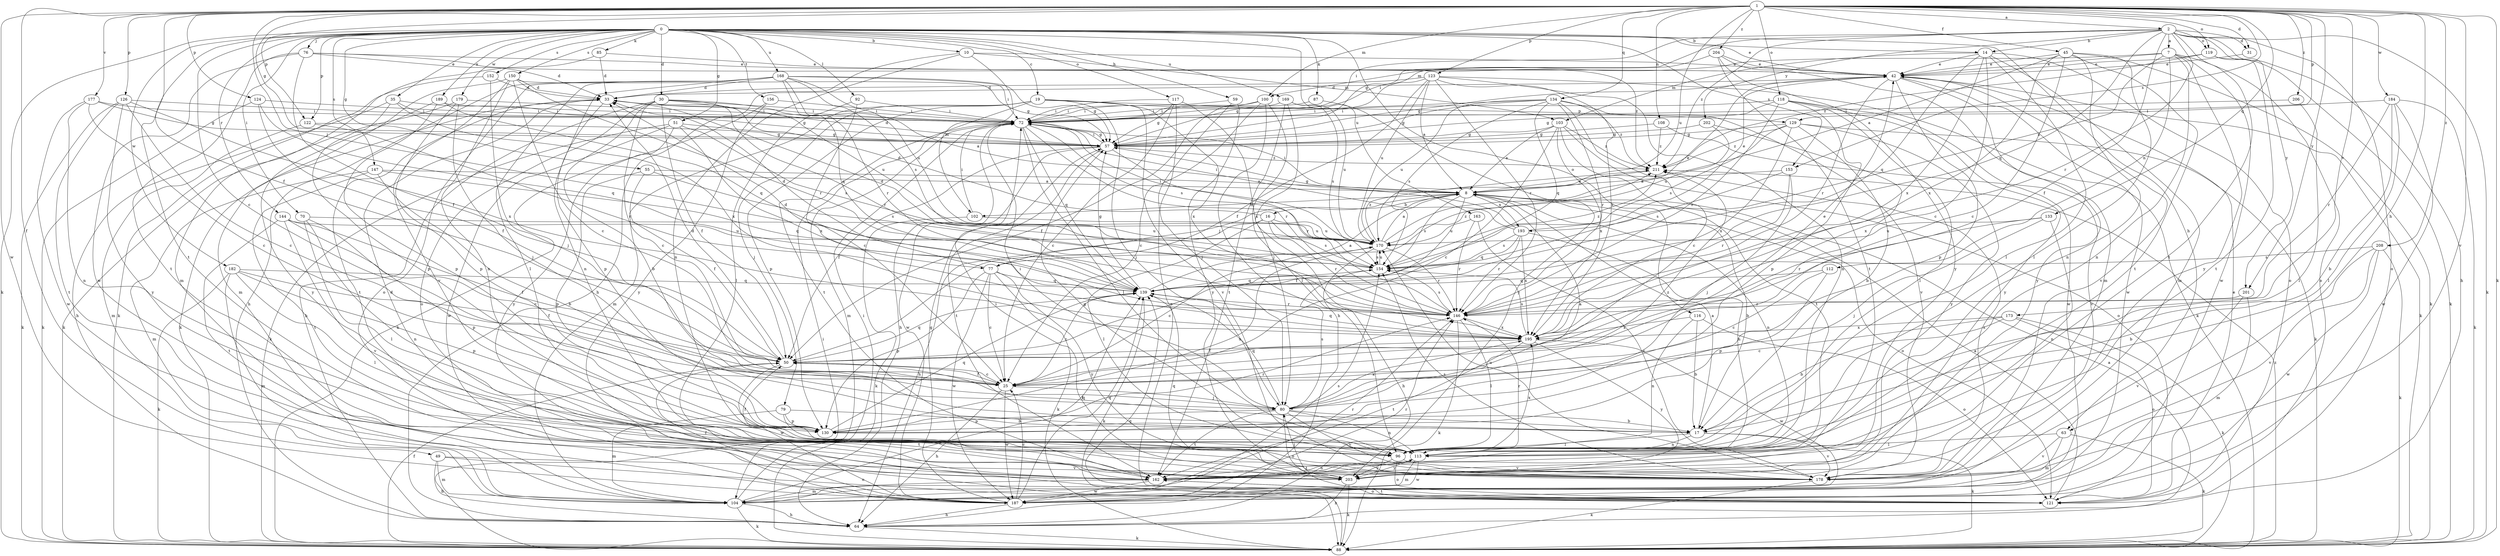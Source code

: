 strict digraph  {
0;
1;
2;
7;
8;
10;
14;
16;
17;
19;
25;
30;
31;
33;
35;
42;
45;
49;
50;
51;
55;
57;
59;
63;
64;
70;
72;
76;
77;
79;
80;
85;
87;
88;
92;
96;
100;
102;
103;
104;
108;
112;
113;
116;
117;
118;
119;
121;
122;
123;
124;
126;
129;
130;
133;
134;
139;
144;
146;
147;
150;
152;
153;
154;
156;
162;
163;
168;
169;
170;
173;
177;
178;
179;
182;
184;
187;
189;
193;
195;
201;
202;
203;
204;
206;
208;
211;
0 -> 10  [label=b];
0 -> 14  [label=b];
0 -> 19  [label=c];
0 -> 25  [label=c];
0 -> 30  [label=d];
0 -> 35  [label=e];
0 -> 42  [label=e];
0 -> 51  [label=g];
0 -> 55  [label=g];
0 -> 59  [label=h];
0 -> 63  [label=h];
0 -> 70  [label=i];
0 -> 76  [label=j];
0 -> 85  [label=k];
0 -> 87  [label=k];
0 -> 88  [label=k];
0 -> 92  [label=l];
0 -> 116  [label=o];
0 -> 117  [label=o];
0 -> 122  [label=p];
0 -> 144  [label=r];
0 -> 147  [label=s];
0 -> 150  [label=s];
0 -> 152  [label=s];
0 -> 153  [label=s];
0 -> 156  [label=t];
0 -> 162  [label=t];
0 -> 163  [label=u];
0 -> 168  [label=u];
0 -> 169  [label=u];
0 -> 179  [label=w];
0 -> 182  [label=w];
0 -> 189  [label=x];
1 -> 2  [label=a];
1 -> 31  [label=d];
1 -> 45  [label=f];
1 -> 49  [label=f];
1 -> 50  [label=f];
1 -> 57  [label=g];
1 -> 63  [label=h];
1 -> 77  [label=j];
1 -> 88  [label=k];
1 -> 100  [label=m];
1 -> 108  [label=n];
1 -> 118  [label=o];
1 -> 119  [label=o];
1 -> 122  [label=p];
1 -> 123  [label=p];
1 -> 124  [label=p];
1 -> 126  [label=p];
1 -> 129  [label=p];
1 -> 133  [label=q];
1 -> 134  [label=q];
1 -> 153  [label=s];
1 -> 170  [label=u];
1 -> 173  [label=v];
1 -> 177  [label=v];
1 -> 178  [label=v];
1 -> 184  [label=w];
1 -> 187  [label=w];
1 -> 201  [label=y];
1 -> 204  [label=z];
1 -> 206  [label=z];
1 -> 208  [label=z];
2 -> 7  [label=a];
2 -> 14  [label=b];
2 -> 31  [label=d];
2 -> 50  [label=f];
2 -> 57  [label=g];
2 -> 64  [label=h];
2 -> 72  [label=i];
2 -> 88  [label=k];
2 -> 119  [label=o];
2 -> 121  [label=o];
2 -> 139  [label=q];
2 -> 146  [label=r];
2 -> 162  [label=t];
2 -> 201  [label=y];
2 -> 202  [label=y];
2 -> 211  [label=z];
7 -> 42  [label=e];
7 -> 100  [label=m];
7 -> 112  [label=n];
7 -> 113  [label=n];
7 -> 121  [label=o];
7 -> 187  [label=w];
7 -> 193  [label=x];
7 -> 203  [label=y];
8 -> 16  [label=b];
8 -> 17  [label=b];
8 -> 50  [label=f];
8 -> 72  [label=i];
8 -> 77  [label=j];
8 -> 102  [label=m];
8 -> 113  [label=n];
8 -> 121  [label=o];
8 -> 154  [label=s];
8 -> 193  [label=x];
10 -> 42  [label=e];
10 -> 64  [label=h];
10 -> 102  [label=m];
10 -> 103  [label=m];
10 -> 113  [label=n];
14 -> 25  [label=c];
14 -> 42  [label=e];
14 -> 96  [label=l];
14 -> 103  [label=m];
14 -> 104  [label=m];
14 -> 121  [label=o];
14 -> 139  [label=q];
14 -> 195  [label=x];
16 -> 33  [label=d];
16 -> 64  [label=h];
16 -> 96  [label=l];
16 -> 146  [label=r];
16 -> 154  [label=s];
16 -> 170  [label=u];
17 -> 8  [label=a];
17 -> 50  [label=f];
17 -> 88  [label=k];
17 -> 96  [label=l];
17 -> 113  [label=n];
17 -> 178  [label=v];
19 -> 79  [label=j];
19 -> 80  [label=j];
19 -> 104  [label=m];
19 -> 129  [label=p];
19 -> 130  [label=p];
19 -> 162  [label=t];
19 -> 178  [label=v];
19 -> 195  [label=x];
25 -> 50  [label=f];
25 -> 64  [label=h];
25 -> 80  [label=j];
25 -> 187  [label=w];
30 -> 8  [label=a];
30 -> 17  [label=b];
30 -> 25  [label=c];
30 -> 50  [label=f];
30 -> 64  [label=h];
30 -> 72  [label=i];
30 -> 121  [label=o];
30 -> 146  [label=r];
30 -> 170  [label=u];
31 -> 42  [label=e];
33 -> 72  [label=i];
33 -> 88  [label=k];
33 -> 130  [label=p];
33 -> 162  [label=t];
35 -> 57  [label=g];
35 -> 64  [label=h];
35 -> 72  [label=i];
35 -> 130  [label=p];
35 -> 195  [label=x];
42 -> 33  [label=d];
42 -> 57  [label=g];
42 -> 88  [label=k];
42 -> 130  [label=p];
42 -> 146  [label=r];
42 -> 178  [label=v];
42 -> 187  [label=w];
42 -> 203  [label=y];
45 -> 8  [label=a];
45 -> 25  [label=c];
45 -> 42  [label=e];
45 -> 88  [label=k];
45 -> 96  [label=l];
45 -> 113  [label=n];
45 -> 162  [label=t];
45 -> 195  [label=x];
49 -> 64  [label=h];
49 -> 104  [label=m];
49 -> 121  [label=o];
49 -> 178  [label=v];
50 -> 25  [label=c];
50 -> 33  [label=d];
50 -> 42  [label=e];
50 -> 139  [label=q];
50 -> 187  [label=w];
51 -> 57  [label=g];
51 -> 88  [label=k];
51 -> 154  [label=s];
51 -> 187  [label=w];
51 -> 195  [label=x];
51 -> 203  [label=y];
55 -> 8  [label=a];
55 -> 50  [label=f];
55 -> 130  [label=p];
55 -> 154  [label=s];
57 -> 33  [label=d];
57 -> 50  [label=f];
57 -> 72  [label=i];
57 -> 146  [label=r];
57 -> 162  [label=t];
57 -> 187  [label=w];
57 -> 211  [label=z];
59 -> 72  [label=i];
59 -> 121  [label=o];
59 -> 203  [label=y];
63 -> 88  [label=k];
63 -> 96  [label=l];
63 -> 104  [label=m];
63 -> 178  [label=v];
64 -> 8  [label=a];
64 -> 88  [label=k];
70 -> 96  [label=l];
70 -> 113  [label=n];
70 -> 130  [label=p];
70 -> 170  [label=u];
72 -> 57  [label=g];
72 -> 64  [label=h];
72 -> 96  [label=l];
72 -> 104  [label=m];
72 -> 139  [label=q];
72 -> 146  [label=r];
72 -> 154  [label=s];
76 -> 33  [label=d];
76 -> 42  [label=e];
76 -> 50  [label=f];
76 -> 162  [label=t];
76 -> 187  [label=w];
76 -> 211  [label=z];
77 -> 25  [label=c];
77 -> 33  [label=d];
77 -> 88  [label=k];
77 -> 130  [label=p];
77 -> 139  [label=q];
77 -> 187  [label=w];
77 -> 203  [label=y];
77 -> 211  [label=z];
79 -> 17  [label=b];
79 -> 104  [label=m];
79 -> 130  [label=p];
79 -> 162  [label=t];
80 -> 8  [label=a];
80 -> 17  [label=b];
80 -> 72  [label=i];
80 -> 113  [label=n];
80 -> 121  [label=o];
80 -> 130  [label=p];
80 -> 139  [label=q];
80 -> 154  [label=s];
80 -> 162  [label=t];
80 -> 178  [label=v];
80 -> 195  [label=x];
80 -> 211  [label=z];
85 -> 33  [label=d];
85 -> 42  [label=e];
85 -> 104  [label=m];
87 -> 72  [label=i];
87 -> 203  [label=y];
88 -> 50  [label=f];
88 -> 72  [label=i];
88 -> 139  [label=q];
88 -> 211  [label=z];
92 -> 25  [label=c];
92 -> 72  [label=i];
92 -> 96  [label=l];
96 -> 57  [label=g];
96 -> 121  [label=o];
96 -> 178  [label=v];
96 -> 195  [label=x];
96 -> 203  [label=y];
100 -> 25  [label=c];
100 -> 50  [label=f];
100 -> 64  [label=h];
100 -> 72  [label=i];
100 -> 96  [label=l];
102 -> 72  [label=i];
102 -> 88  [label=k];
102 -> 170  [label=u];
103 -> 8  [label=a];
103 -> 25  [label=c];
103 -> 57  [label=g];
103 -> 121  [label=o];
103 -> 162  [label=t];
103 -> 195  [label=x];
103 -> 211  [label=z];
104 -> 64  [label=h];
104 -> 72  [label=i];
104 -> 88  [label=k];
104 -> 139  [label=q];
104 -> 146  [label=r];
108 -> 57  [label=g];
108 -> 178  [label=v];
108 -> 211  [label=z];
112 -> 25  [label=c];
112 -> 130  [label=p];
112 -> 139  [label=q];
113 -> 50  [label=f];
113 -> 104  [label=m];
113 -> 146  [label=r];
113 -> 162  [label=t];
113 -> 187  [label=w];
113 -> 203  [label=y];
116 -> 17  [label=b];
116 -> 113  [label=n];
116 -> 121  [label=o];
116 -> 195  [label=x];
117 -> 25  [label=c];
117 -> 57  [label=g];
117 -> 72  [label=i];
117 -> 80  [label=j];
117 -> 195  [label=x];
118 -> 57  [label=g];
118 -> 72  [label=i];
118 -> 96  [label=l];
118 -> 130  [label=p];
118 -> 146  [label=r];
118 -> 187  [label=w];
118 -> 203  [label=y];
119 -> 42  [label=e];
119 -> 88  [label=k];
119 -> 162  [label=t];
119 -> 211  [label=z];
121 -> 8  [label=a];
121 -> 42  [label=e];
121 -> 162  [label=t];
122 -> 57  [label=g];
122 -> 104  [label=m];
122 -> 146  [label=r];
123 -> 8  [label=a];
123 -> 33  [label=d];
123 -> 50  [label=f];
123 -> 57  [label=g];
123 -> 88  [label=k];
123 -> 113  [label=n];
123 -> 146  [label=r];
123 -> 170  [label=u];
123 -> 195  [label=x];
124 -> 50  [label=f];
124 -> 72  [label=i];
124 -> 88  [label=k];
124 -> 139  [label=q];
126 -> 25  [label=c];
126 -> 72  [label=i];
126 -> 88  [label=k];
126 -> 162  [label=t];
126 -> 195  [label=x];
126 -> 203  [label=y];
129 -> 17  [label=b];
129 -> 57  [label=g];
129 -> 88  [label=k];
129 -> 154  [label=s];
129 -> 195  [label=x];
129 -> 203  [label=y];
129 -> 211  [label=z];
130 -> 139  [label=q];
130 -> 146  [label=r];
130 -> 170  [label=u];
133 -> 80  [label=j];
133 -> 113  [label=n];
133 -> 146  [label=r];
133 -> 170  [label=u];
134 -> 25  [label=c];
134 -> 57  [label=g];
134 -> 72  [label=i];
134 -> 139  [label=q];
134 -> 146  [label=r];
134 -> 154  [label=s];
134 -> 170  [label=u];
134 -> 178  [label=v];
134 -> 211  [label=z];
139 -> 8  [label=a];
139 -> 25  [label=c];
139 -> 57  [label=g];
139 -> 88  [label=k];
139 -> 146  [label=r];
144 -> 25  [label=c];
144 -> 50  [label=f];
144 -> 162  [label=t];
144 -> 170  [label=u];
144 -> 178  [label=v];
146 -> 33  [label=d];
146 -> 88  [label=k];
146 -> 96  [label=l];
146 -> 154  [label=s];
146 -> 195  [label=x];
147 -> 8  [label=a];
147 -> 17  [label=b];
147 -> 104  [label=m];
147 -> 139  [label=q];
147 -> 162  [label=t];
150 -> 25  [label=c];
150 -> 33  [label=d];
150 -> 57  [label=g];
150 -> 104  [label=m];
150 -> 113  [label=n];
150 -> 146  [label=r];
150 -> 178  [label=v];
152 -> 33  [label=d];
152 -> 80  [label=j];
152 -> 88  [label=k];
153 -> 8  [label=a];
153 -> 80  [label=j];
153 -> 146  [label=r];
153 -> 154  [label=s];
154 -> 33  [label=d];
154 -> 139  [label=q];
154 -> 170  [label=u];
154 -> 211  [label=z];
156 -> 72  [label=i];
156 -> 88  [label=k];
156 -> 203  [label=y];
162 -> 104  [label=m];
162 -> 113  [label=n];
162 -> 121  [label=o];
162 -> 187  [label=w];
163 -> 146  [label=r];
163 -> 170  [label=u];
163 -> 178  [label=v];
168 -> 33  [label=d];
168 -> 57  [label=g];
168 -> 64  [label=h];
168 -> 72  [label=i];
168 -> 96  [label=l];
168 -> 113  [label=n];
168 -> 121  [label=o];
168 -> 139  [label=q];
168 -> 146  [label=r];
168 -> 154  [label=s];
168 -> 170  [label=u];
169 -> 72  [label=i];
169 -> 80  [label=j];
169 -> 154  [label=s];
169 -> 162  [label=t];
169 -> 170  [label=u];
170 -> 8  [label=a];
170 -> 25  [label=c];
170 -> 42  [label=e];
170 -> 64  [label=h];
170 -> 72  [label=i];
170 -> 146  [label=r];
170 -> 154  [label=s];
170 -> 211  [label=z];
173 -> 17  [label=b];
173 -> 25  [label=c];
173 -> 88  [label=k];
173 -> 121  [label=o];
173 -> 195  [label=x];
177 -> 25  [label=c];
177 -> 57  [label=g];
177 -> 72  [label=i];
177 -> 113  [label=n];
177 -> 187  [label=w];
178 -> 33  [label=d];
178 -> 88  [label=k];
178 -> 139  [label=q];
178 -> 154  [label=s];
178 -> 170  [label=u];
178 -> 211  [label=z];
179 -> 72  [label=i];
179 -> 80  [label=j];
179 -> 88  [label=k];
179 -> 130  [label=p];
182 -> 50  [label=f];
182 -> 88  [label=k];
182 -> 96  [label=l];
182 -> 104  [label=m];
182 -> 130  [label=p];
182 -> 139  [label=q];
184 -> 17  [label=b];
184 -> 72  [label=i];
184 -> 88  [label=k];
184 -> 96  [label=l];
184 -> 146  [label=r];
184 -> 187  [label=w];
187 -> 25  [label=c];
187 -> 50  [label=f];
187 -> 57  [label=g];
187 -> 64  [label=h];
187 -> 139  [label=q];
187 -> 146  [label=r];
187 -> 154  [label=s];
189 -> 72  [label=i];
189 -> 130  [label=p];
189 -> 139  [label=q];
189 -> 203  [label=y];
193 -> 42  [label=e];
193 -> 57  [label=g];
193 -> 72  [label=i];
193 -> 113  [label=n];
193 -> 139  [label=q];
193 -> 146  [label=r];
193 -> 154  [label=s];
193 -> 195  [label=x];
195 -> 50  [label=f];
195 -> 139  [label=q];
195 -> 154  [label=s];
195 -> 162  [label=t];
195 -> 187  [label=w];
195 -> 203  [label=y];
201 -> 104  [label=m];
201 -> 146  [label=r];
201 -> 178  [label=v];
202 -> 57  [label=g];
202 -> 170  [label=u];
202 -> 195  [label=x];
203 -> 64  [label=h];
203 -> 72  [label=i];
203 -> 80  [label=j];
203 -> 88  [label=k];
204 -> 42  [label=e];
204 -> 72  [label=i];
204 -> 104  [label=m];
204 -> 162  [label=t];
204 -> 203  [label=y];
206 -> 72  [label=i];
206 -> 96  [label=l];
208 -> 17  [label=b];
208 -> 88  [label=k];
208 -> 154  [label=s];
208 -> 178  [label=v];
208 -> 187  [label=w];
211 -> 8  [label=a];
}

